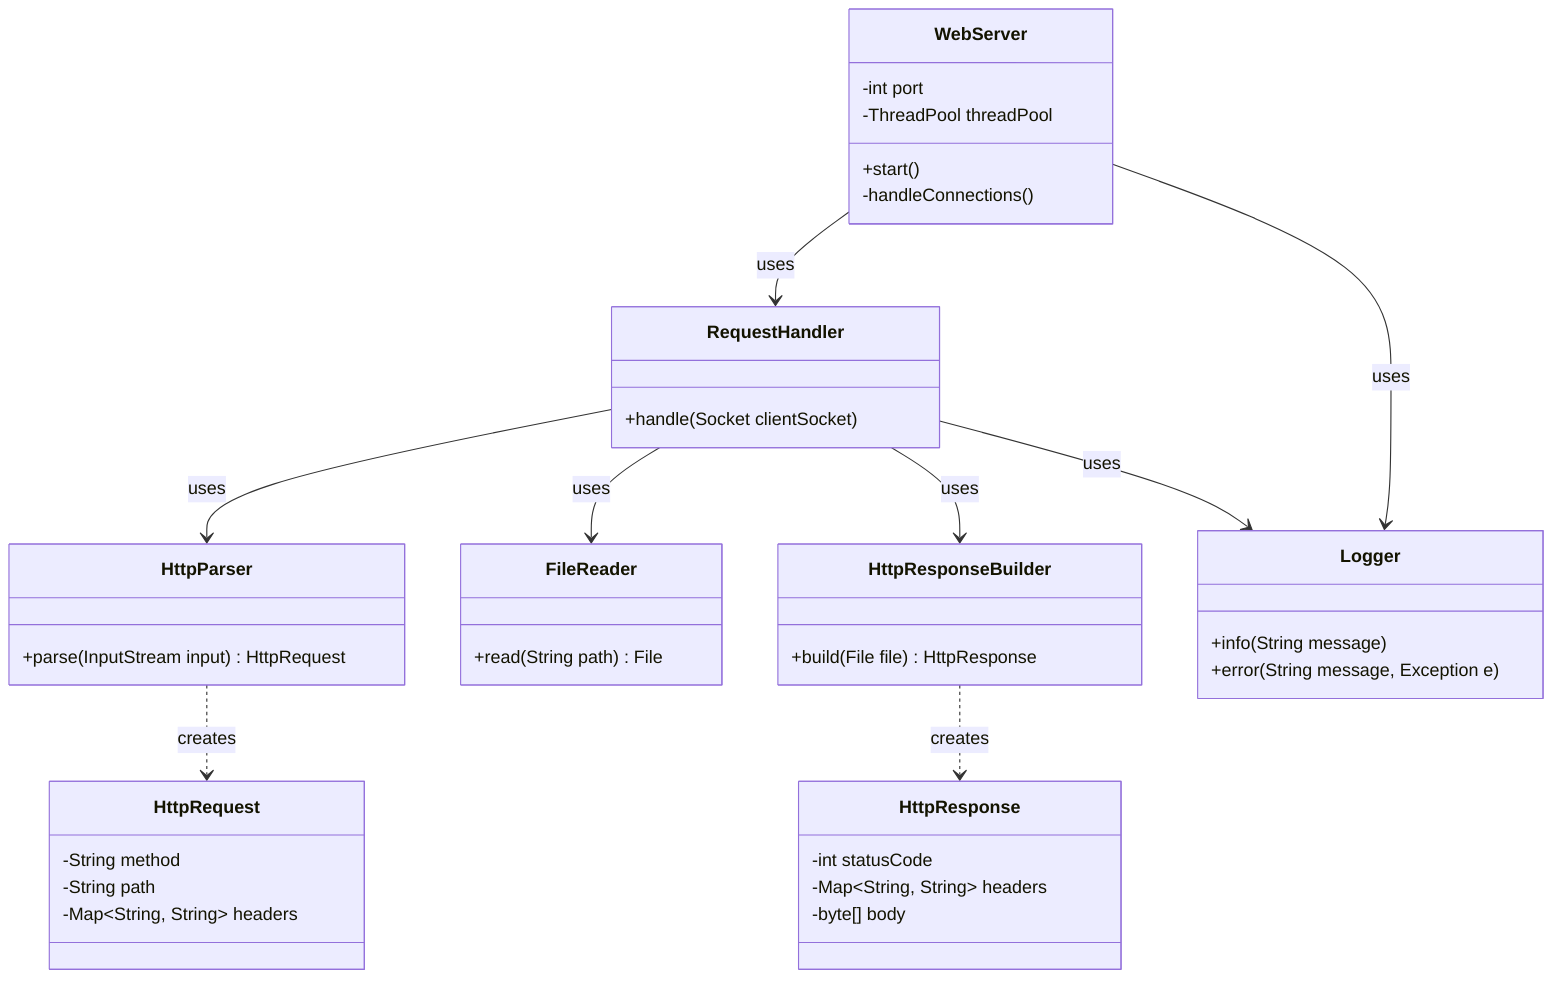classDiagram
    class WebServer {
        -int port
        -ThreadPool threadPool
        +start()
        -handleConnections()
    }
    class RequestHandler {
        +handle(Socket clientSocket)
    }
    class HttpParser {
        +parse(InputStream input) HttpRequest
    }
    class FileReader {
        +read(String path) File
    }
    class HttpResponseBuilder {
        +build(File file) HttpResponse
    }
    class HttpRequest {
        -String method
        -String path
        -Map~String, String~ headers
    }
    class HttpResponse {
        -int statusCode
        -Map~String, String~ headers
        -byte[] body
    }
    class Logger {
        +info(String message)
        +error(String message, Exception e)
    }

    WebServer --> RequestHandler : uses
    RequestHandler --> HttpParser : uses
    RequestHandler --> FileReader : uses
    RequestHandler --> HttpResponseBuilder : uses
    HttpParser ..> HttpRequest : creates
    HttpResponseBuilder ..> HttpResponse : creates
    WebServer --> Logger : uses
    RequestHandler --> Logger : uses